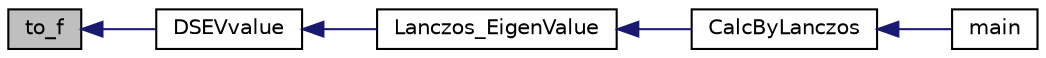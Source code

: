 digraph "to_f"
{
 // INTERACTIVE_SVG=YES
  edge [fontname="Helvetica",fontsize="10",labelfontname="Helvetica",labelfontsize="10"];
  node [fontname="Helvetica",fontsize="10",shape=record];
  rankdir="LR";
  Node1 [label="to_f",height=0.2,width=0.4,color="black", fillcolor="grey75", style="filled", fontcolor="black"];
  Node1 -> Node2 [dir="back",color="midnightblue",fontsize="10",style="solid",fontname="Helvetica"];
  Node2 [label="DSEVvalue",height=0.2,width=0.4,color="black", fillcolor="white", style="filled",URL="$matrixlapack_8c.html#a38ab897cf91d3022b8ba2de845f7a6ae"];
  Node2 -> Node3 [dir="back",color="midnightblue",fontsize="10",style="solid",fontname="Helvetica"];
  Node3 [label="Lanczos_EigenValue",height=0.2,width=0.4,color="black", fillcolor="white", style="filled",URL="$_lanczos___eigen_value_8c.html#adffde20ad3202934fdc77cfa37472529"];
  Node3 -> Node4 [dir="back",color="midnightblue",fontsize="10",style="solid",fontname="Helvetica"];
  Node4 [label="CalcByLanczos",height=0.2,width=0.4,color="black", fillcolor="white", style="filled",URL="$_calc_by_lanczos_8h.html#a4efefe8077d976196c07adb0803ce2ff"];
  Node4 -> Node5 [dir="back",color="midnightblue",fontsize="10",style="solid",fontname="Helvetica"];
  Node5 [label="main",height=0.2,width=0.4,color="black", fillcolor="white", style="filled",URL="$_h_phi_main_8c.html#a0ddf1224851353fc92bfbff6f499fa97",tooltip="Main program for HPhi. "];
}
